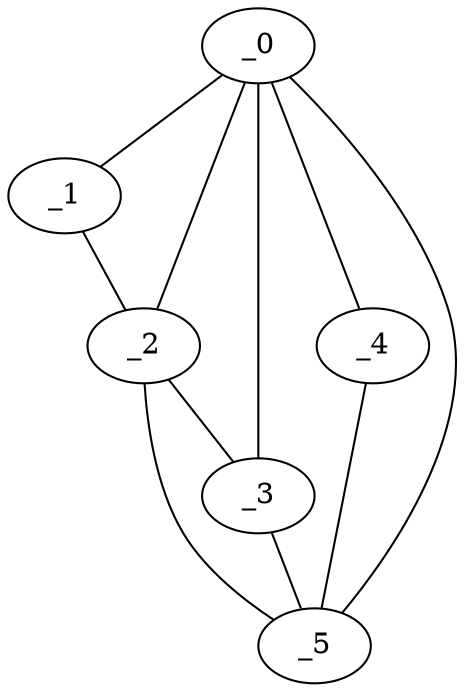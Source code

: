 graph "obj83__150.gxl" {
	_0	 [x=55,
		y=7];
	_1	 [x=65,
		y=2];
	_0 -- _1	 [valence=1];
	_2	 [x=72,
		y=11];
	_0 -- _2	 [valence=2];
	_3	 [x=72,
		y=28];
	_0 -- _3	 [valence=1];
	_4	 [x=78,
		y=74];
	_0 -- _4	 [valence=1];
	_5	 [x=79,
		y=60];
	_0 -- _5	 [valence=2];
	_1 -- _2	 [valence=1];
	_2 -- _3	 [valence=2];
	_2 -- _5	 [valence=1];
	_3 -- _5	 [valence=2];
	_4 -- _5	 [valence=1];
}
